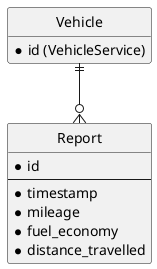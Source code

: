 @startuml

hide circle
hide empty members

entity Vehicle {
*id (VehicleService)
}

entity Report {
*id
---
*timestamp
*mileage
*fuel_economy
*distance_travelled
}

Vehicle ||--o{ Report

@enduml
